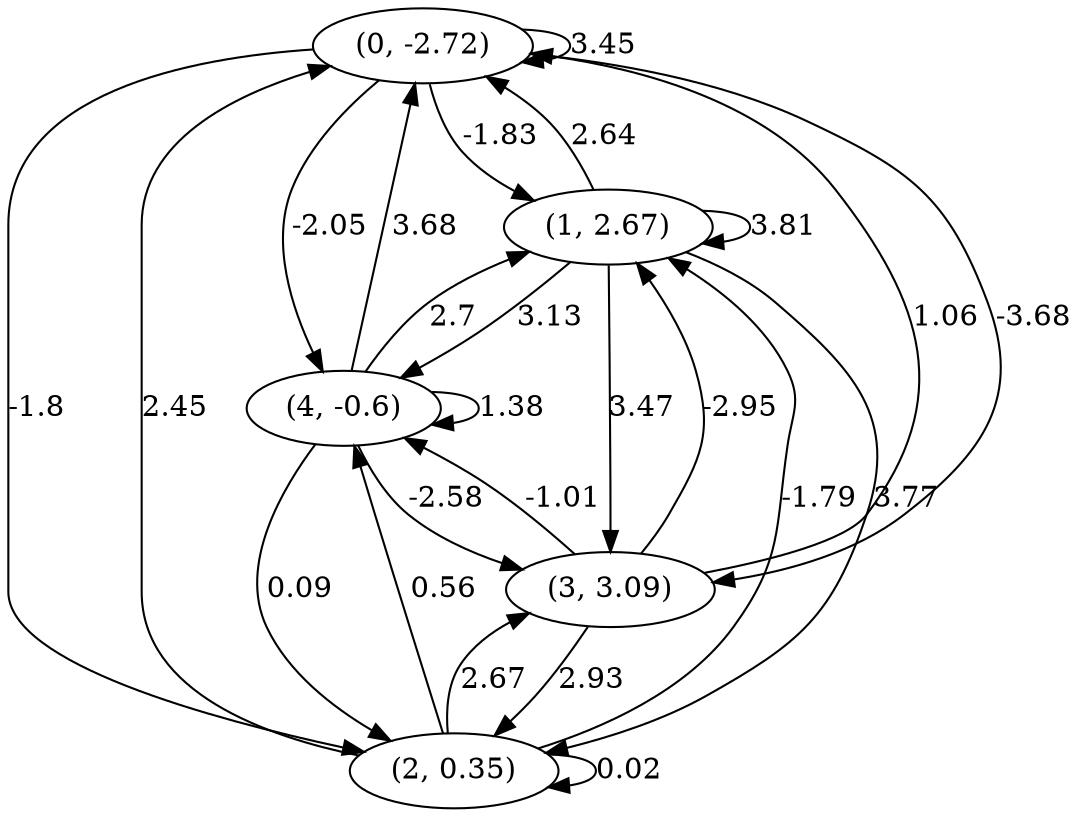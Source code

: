 digraph {
    0 [ label = "(0, -2.72)" ]
    1 [ label = "(1, 2.67)" ]
    2 [ label = "(2, 0.35)" ]
    3 [ label = "(3, 3.09)" ]
    4 [ label = "(4, -0.6)" ]
    0 -> 0 [ label = "3.45" ]
    1 -> 1 [ label = "3.81" ]
    2 -> 2 [ label = "0.02" ]
    4 -> 4 [ label = "1.38" ]
    1 -> 0 [ label = "2.64" ]
    2 -> 0 [ label = "2.45" ]
    3 -> 0 [ label = "1.06" ]
    4 -> 0 [ label = "3.68" ]
    0 -> 1 [ label = "-1.83" ]
    2 -> 1 [ label = "-1.79" ]
    3 -> 1 [ label = "-2.95" ]
    4 -> 1 [ label = "2.7" ]
    0 -> 2 [ label = "-1.8" ]
    1 -> 2 [ label = "3.77" ]
    3 -> 2 [ label = "2.93" ]
    4 -> 2 [ label = "0.09" ]
    0 -> 3 [ label = "-3.68" ]
    1 -> 3 [ label = "3.47" ]
    2 -> 3 [ label = "2.67" ]
    4 -> 3 [ label = "-2.58" ]
    0 -> 4 [ label = "-2.05" ]
    1 -> 4 [ label = "3.13" ]
    2 -> 4 [ label = "0.56" ]
    3 -> 4 [ label = "-1.01" ]
}

